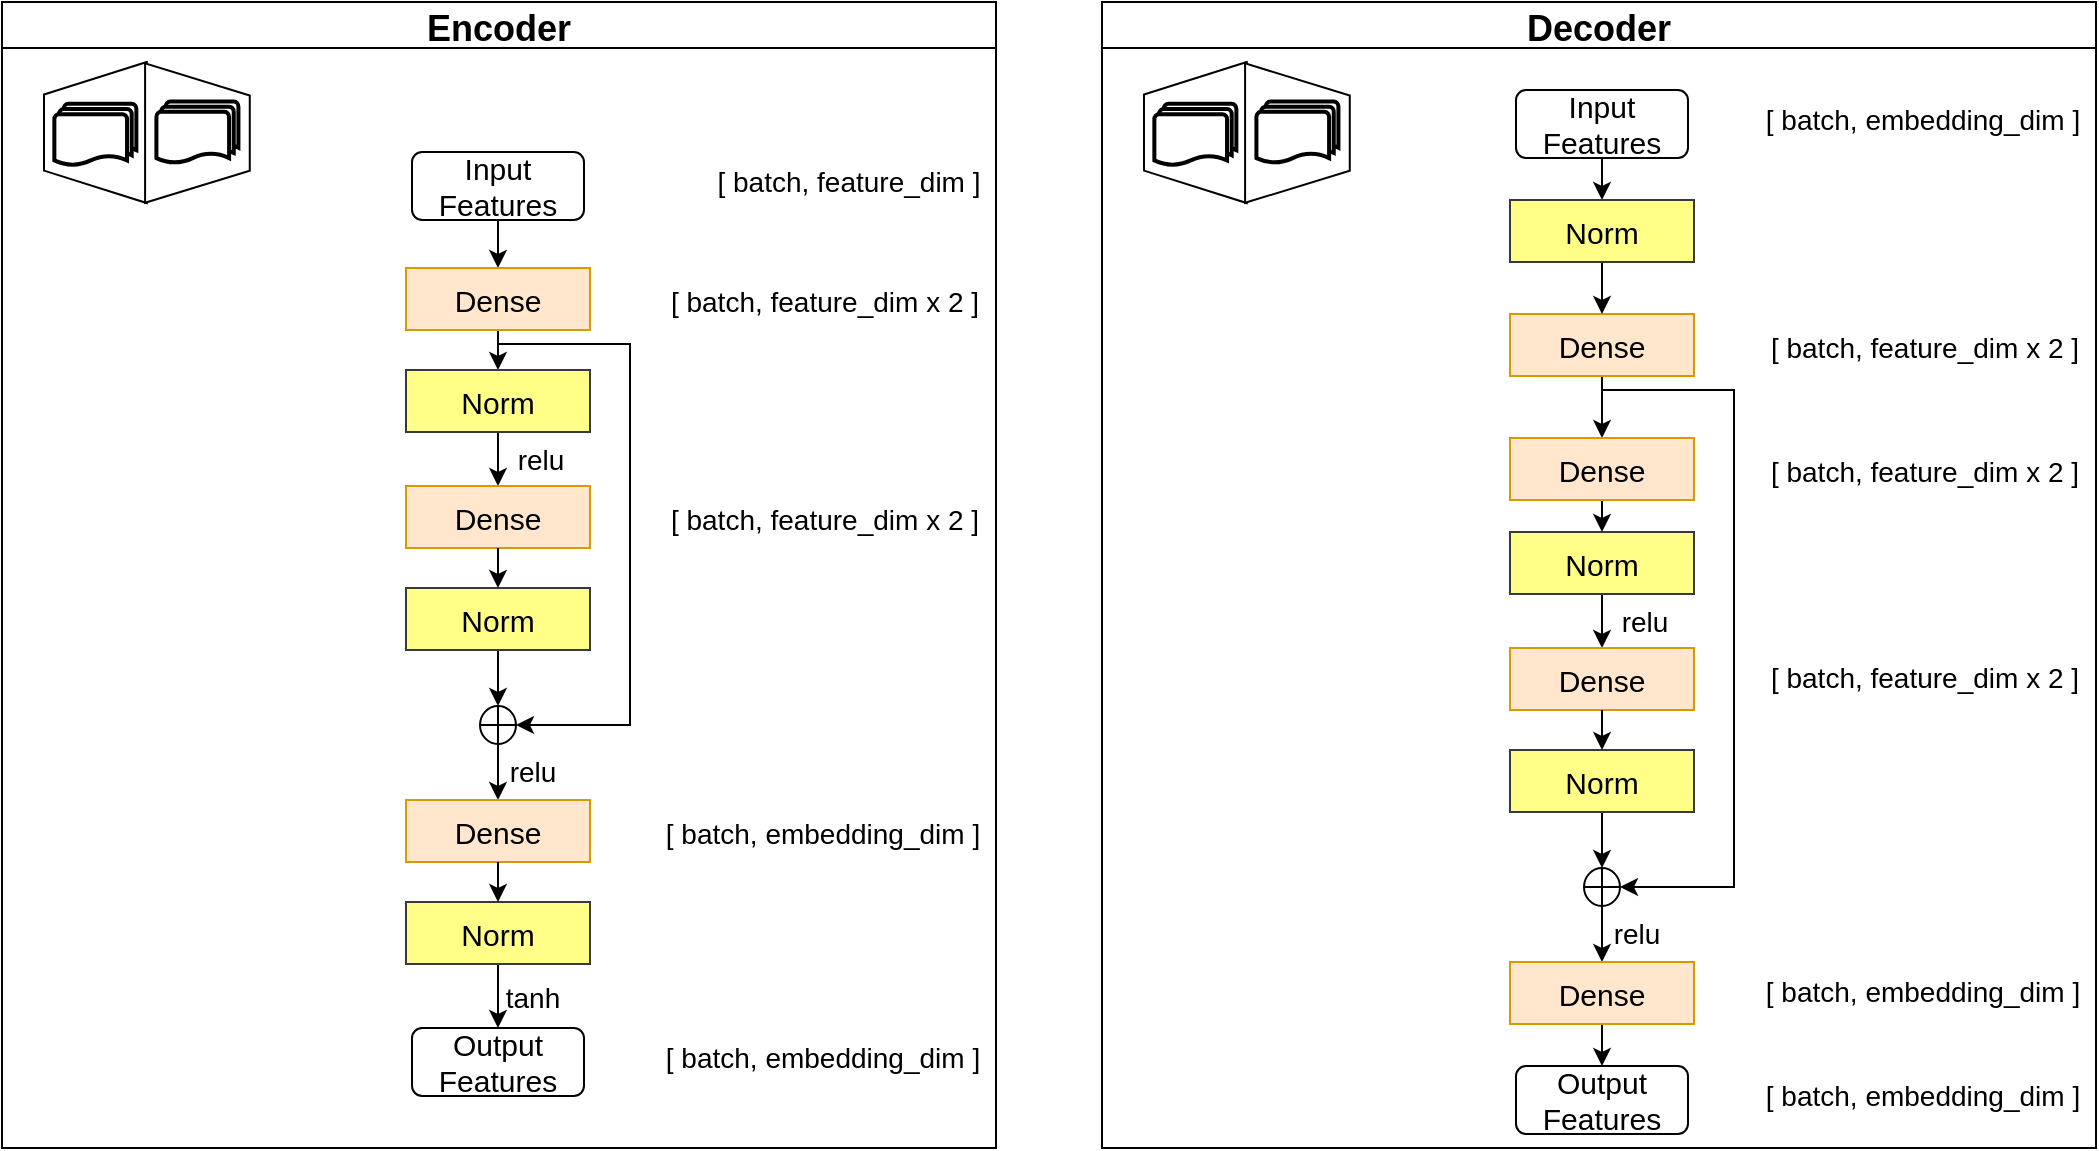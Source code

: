<mxfile version="20.0.4" type="github">
  <diagram id="Tw_fr7Q_Ql_QtxzpFWh8" name="Page-1">
    <mxGraphModel dx="1877" dy="370" grid="0" gridSize="10" guides="1" tooltips="1" connect="1" arrows="1" fold="1" page="0" pageScale="1" pageWidth="827" pageHeight="1169" math="0" shadow="0">
      <root>
        <mxCell id="0" />
        <mxCell id="1" parent="0" />
        <mxCell id="7VgIrMxXWwSLGJKAU25n-1" value="Encoder" style="swimlane;fontSize=18;" parent="1" vertex="1">
          <mxGeometry x="-207" y="557" width="497" height="573" as="geometry" />
        </mxCell>
        <mxCell id="7VgIrMxXWwSLGJKAU25n-96" value="" style="group" parent="7VgIrMxXWwSLGJKAU25n-1" vertex="1" connectable="0">
          <mxGeometry x="20.995" y="29.995" width="102.89" height="70.53" as="geometry" />
        </mxCell>
        <mxCell id="7VgIrMxXWwSLGJKAU25n-92" value="" style="verticalLabelPosition=middle;verticalAlign=middle;html=1;shape=trapezoid;perimeter=trapezoidPerimeter;whiteSpace=wrap;size=0.23;arcSize=10;flipV=1;labelPosition=center;align=center;rotation=90;fontSize=15;" parent="7VgIrMxXWwSLGJKAU25n-96" vertex="1">
          <mxGeometry x="-9.575" y="9.575" width="70.53" height="51.38" as="geometry" />
        </mxCell>
        <mxCell id="7VgIrMxXWwSLGJKAU25n-93" value="" style="strokeWidth=2;html=1;shape=mxgraph.flowchart.multi-document;whiteSpace=wrap;fontSize=15;" parent="7VgIrMxXWwSLGJKAU25n-96" vertex="1">
          <mxGeometry x="5.185" y="20.935" width="41" height="31" as="geometry" />
        </mxCell>
        <mxCell id="7VgIrMxXWwSLGJKAU25n-94" value="" style="verticalLabelPosition=middle;verticalAlign=middle;html=1;shape=trapezoid;perimeter=trapezoidPerimeter;whiteSpace=wrap;size=0.23;arcSize=10;flipV=1;labelPosition=center;align=center;rotation=-90;fontSize=15;" parent="7VgIrMxXWwSLGJKAU25n-96" vertex="1">
          <mxGeometry x="41.855" y="9.38" width="69.73" height="52.34" as="geometry" />
        </mxCell>
        <mxCell id="7VgIrMxXWwSLGJKAU25n-95" value="" style="strokeWidth=2;html=1;shape=mxgraph.flowchart.multi-document;whiteSpace=wrap;fontSize=15;" parent="7VgIrMxXWwSLGJKAU25n-96" vertex="1">
          <mxGeometry x="56.215" y="19.765" width="41" height="31" as="geometry" />
        </mxCell>
        <mxCell id="7VgIrMxXWwSLGJKAU25n-99" style="edgeStyle=orthogonalEdgeStyle;rounded=0;orthogonalLoop=1;jettySize=auto;html=1;exitX=0.5;exitY=1;exitDx=0;exitDy=0;entryX=0.5;entryY=0;entryDx=0;entryDy=0;fontSize=15;" parent="7VgIrMxXWwSLGJKAU25n-1" source="7VgIrMxXWwSLGJKAU25n-97" target="7VgIrMxXWwSLGJKAU25n-98" edge="1">
          <mxGeometry relative="1" as="geometry" />
        </mxCell>
        <mxCell id="7VgIrMxXWwSLGJKAU25n-97" value="&lt;font style=&quot;font-size: 15px;&quot;&gt;Input&lt;br&gt;Features&lt;/font&gt;" style="rounded=1;whiteSpace=wrap;html=1;" parent="7VgIrMxXWwSLGJKAU25n-1" vertex="1">
          <mxGeometry x="205" y="75" width="86" height="34" as="geometry" />
        </mxCell>
        <mxCell id="7VgIrMxXWwSLGJKAU25n-101" style="edgeStyle=orthogonalEdgeStyle;rounded=0;orthogonalLoop=1;jettySize=auto;html=1;exitX=0.5;exitY=1;exitDx=0;exitDy=0;entryX=0.5;entryY=0;entryDx=0;entryDy=0;fontSize=15;" parent="7VgIrMxXWwSLGJKAU25n-1" source="7VgIrMxXWwSLGJKAU25n-98" target="7VgIrMxXWwSLGJKAU25n-100" edge="1">
          <mxGeometry relative="1" as="geometry" />
        </mxCell>
        <mxCell id="BZtDcLYwUkccwT5Jb_dC-15" style="edgeStyle=orthogonalEdgeStyle;rounded=0;orthogonalLoop=1;jettySize=auto;html=1;exitX=0.5;exitY=1;exitDx=0;exitDy=0;entryX=1;entryY=0.5;entryDx=0;entryDy=0;" parent="7VgIrMxXWwSLGJKAU25n-1" source="7VgIrMxXWwSLGJKAU25n-98" target="BZtDcLYwUkccwT5Jb_dC-7" edge="1">
          <mxGeometry relative="1" as="geometry">
            <Array as="points">
              <mxPoint x="248" y="171" />
              <mxPoint x="314" y="171" />
              <mxPoint x="314" y="362" />
            </Array>
          </mxGeometry>
        </mxCell>
        <mxCell id="7VgIrMxXWwSLGJKAU25n-98" value="Dense" style="rounded=0;whiteSpace=wrap;html=1;fontSize=15;fillColor=#ffe6cc;strokeColor=#d79b00;" parent="7VgIrMxXWwSLGJKAU25n-1" vertex="1">
          <mxGeometry x="202" y="133" width="92" height="31" as="geometry" />
        </mxCell>
        <mxCell id="BZtDcLYwUkccwT5Jb_dC-5" style="edgeStyle=orthogonalEdgeStyle;rounded=0;orthogonalLoop=1;jettySize=auto;html=1;exitX=0.5;exitY=1;exitDx=0;exitDy=0;entryX=0.5;entryY=0;entryDx=0;entryDy=0;" parent="7VgIrMxXWwSLGJKAU25n-1" source="7VgIrMxXWwSLGJKAU25n-100" target="BZtDcLYwUkccwT5Jb_dC-3" edge="1">
          <mxGeometry relative="1" as="geometry" />
        </mxCell>
        <mxCell id="7VgIrMxXWwSLGJKAU25n-100" value="Norm" style="rounded=0;whiteSpace=wrap;html=1;fontSize=15;fillColor=#ffff88;strokeColor=#36393d;" parent="7VgIrMxXWwSLGJKAU25n-1" vertex="1">
          <mxGeometry x="202" y="184" width="92" height="31" as="geometry" />
        </mxCell>
        <mxCell id="BZtDcLYwUkccwT5Jb_dC-3" value="Dense" style="rounded=0;whiteSpace=wrap;html=1;fontSize=15;fillColor=#ffe6cc;strokeColor=#d79b00;" parent="7VgIrMxXWwSLGJKAU25n-1" vertex="1">
          <mxGeometry x="202" y="242" width="92" height="31" as="geometry" />
        </mxCell>
        <mxCell id="BZtDcLYwUkccwT5Jb_dC-8" style="edgeStyle=orthogonalEdgeStyle;rounded=0;orthogonalLoop=1;jettySize=auto;html=1;exitX=0.5;exitY=1;exitDx=0;exitDy=0;entryX=0.5;entryY=0;entryDx=0;entryDy=0;" parent="7VgIrMxXWwSLGJKAU25n-1" source="BZtDcLYwUkccwT5Jb_dC-4" target="BZtDcLYwUkccwT5Jb_dC-7" edge="1">
          <mxGeometry relative="1" as="geometry" />
        </mxCell>
        <mxCell id="BZtDcLYwUkccwT5Jb_dC-4" value="Norm" style="rounded=0;whiteSpace=wrap;html=1;fontSize=15;fillColor=#ffff88;strokeColor=#36393d;" parent="7VgIrMxXWwSLGJKAU25n-1" vertex="1">
          <mxGeometry x="202" y="293" width="92" height="31" as="geometry" />
        </mxCell>
        <mxCell id="BZtDcLYwUkccwT5Jb_dC-2" style="edgeStyle=orthogonalEdgeStyle;rounded=0;orthogonalLoop=1;jettySize=auto;html=1;exitX=0.5;exitY=1;exitDx=0;exitDy=0;entryX=0.5;entryY=0;entryDx=0;entryDy=0;fontSize=15;" parent="7VgIrMxXWwSLGJKAU25n-1" source="BZtDcLYwUkccwT5Jb_dC-3" target="BZtDcLYwUkccwT5Jb_dC-4" edge="1">
          <mxGeometry relative="1" as="geometry" />
        </mxCell>
        <mxCell id="BZtDcLYwUkccwT5Jb_dC-6" value="&lt;font style=&quot;font-size: 14px;&quot;&gt;relu&lt;/font&gt;" style="text;html=1;align=center;verticalAlign=middle;resizable=0;points=[];autosize=1;strokeColor=none;fillColor=none;" parent="7VgIrMxXWwSLGJKAU25n-1" vertex="1">
          <mxGeometry x="248" y="214" width="41" height="29" as="geometry" />
        </mxCell>
        <mxCell id="BZtDcLYwUkccwT5Jb_dC-13" style="edgeStyle=orthogonalEdgeStyle;rounded=0;orthogonalLoop=1;jettySize=auto;html=1;exitX=0.5;exitY=1;exitDx=0;exitDy=0;" parent="7VgIrMxXWwSLGJKAU25n-1" source="BZtDcLYwUkccwT5Jb_dC-7" target="BZtDcLYwUkccwT5Jb_dC-11" edge="1">
          <mxGeometry relative="1" as="geometry" />
        </mxCell>
        <mxCell id="BZtDcLYwUkccwT5Jb_dC-7" value="" style="shape=orEllipse;perimeter=ellipsePerimeter;whiteSpace=wrap;html=1;backgroundOutline=1;" parent="7VgIrMxXWwSLGJKAU25n-1" vertex="1">
          <mxGeometry x="239" y="352" width="18" height="19" as="geometry" />
        </mxCell>
        <mxCell id="BZtDcLYwUkccwT5Jb_dC-11" value="Dense" style="rounded=0;whiteSpace=wrap;html=1;fontSize=15;fillColor=#ffe6cc;strokeColor=#d79b00;" parent="7VgIrMxXWwSLGJKAU25n-1" vertex="1">
          <mxGeometry x="202" y="399" width="92" height="31" as="geometry" />
        </mxCell>
        <mxCell id="ONMY-ekj6MB2KkMMOICS-2" style="edgeStyle=orthogonalEdgeStyle;rounded=0;orthogonalLoop=1;jettySize=auto;html=1;exitX=0.5;exitY=1;exitDx=0;exitDy=0;entryX=0.5;entryY=0;entryDx=0;entryDy=0;" edge="1" parent="7VgIrMxXWwSLGJKAU25n-1" source="BZtDcLYwUkccwT5Jb_dC-12" target="ONMY-ekj6MB2KkMMOICS-1">
          <mxGeometry relative="1" as="geometry" />
        </mxCell>
        <mxCell id="BZtDcLYwUkccwT5Jb_dC-12" value="Norm" style="rounded=0;whiteSpace=wrap;html=1;fontSize=15;fillColor=#ffff88;strokeColor=#36393d;" parent="7VgIrMxXWwSLGJKAU25n-1" vertex="1">
          <mxGeometry x="202" y="450" width="92" height="31" as="geometry" />
        </mxCell>
        <mxCell id="BZtDcLYwUkccwT5Jb_dC-10" style="edgeStyle=orthogonalEdgeStyle;rounded=0;orthogonalLoop=1;jettySize=auto;html=1;exitX=0.5;exitY=1;exitDx=0;exitDy=0;entryX=0.5;entryY=0;entryDx=0;entryDy=0;fontSize=15;" parent="7VgIrMxXWwSLGJKAU25n-1" source="BZtDcLYwUkccwT5Jb_dC-11" target="BZtDcLYwUkccwT5Jb_dC-12" edge="1">
          <mxGeometry relative="1" as="geometry" />
        </mxCell>
        <mxCell id="BZtDcLYwUkccwT5Jb_dC-14" value="&lt;font style=&quot;font-size: 14px;&quot;&gt;relu&lt;/font&gt;" style="text;html=1;align=center;verticalAlign=middle;resizable=0;points=[];autosize=1;strokeColor=none;fillColor=none;" parent="7VgIrMxXWwSLGJKAU25n-1" vertex="1">
          <mxGeometry x="244" y="370" width="41" height="29" as="geometry" />
        </mxCell>
        <mxCell id="ONMY-ekj6MB2KkMMOICS-1" value="&lt;font style=&quot;font-size: 15px;&quot;&gt;Output&lt;br&gt;Features&lt;/font&gt;" style="rounded=1;whiteSpace=wrap;html=1;" vertex="1" parent="7VgIrMxXWwSLGJKAU25n-1">
          <mxGeometry x="205" y="513" width="86" height="34" as="geometry" />
        </mxCell>
        <mxCell id="ONMY-ekj6MB2KkMMOICS-3" value="&lt;font style=&quot;font-size: 14px;&quot;&gt;tanh&lt;/font&gt;" style="text;html=1;align=center;verticalAlign=middle;resizable=0;points=[];autosize=1;strokeColor=none;fillColor=none;" vertex="1" parent="7VgIrMxXWwSLGJKAU25n-1">
          <mxGeometry x="242" y="483" width="45" height="29" as="geometry" />
        </mxCell>
        <mxCell id="ONMY-ekj6MB2KkMMOICS-38" value="[ batch, feature_dim ]" style="text;html=1;align=center;verticalAlign=middle;resizable=0;points=[];autosize=1;strokeColor=none;fillColor=none;fontSize=14;" vertex="1" parent="7VgIrMxXWwSLGJKAU25n-1">
          <mxGeometry x="348" y="75" width="149" height="29" as="geometry" />
        </mxCell>
        <mxCell id="ONMY-ekj6MB2KkMMOICS-39" value="[ batch, feature_dim&amp;nbsp;x 2 ]" style="text;html=1;align=center;verticalAlign=middle;resizable=0;points=[];autosize=1;strokeColor=none;fillColor=none;fontSize=14;" vertex="1" parent="7VgIrMxXWwSLGJKAU25n-1">
          <mxGeometry x="325" y="135" width="172" height="29" as="geometry" />
        </mxCell>
        <mxCell id="ONMY-ekj6MB2KkMMOICS-40" value="[ batch, feature_dim&amp;nbsp;x 2 ]" style="text;html=1;align=center;verticalAlign=middle;resizable=0;points=[];autosize=1;strokeColor=none;fillColor=none;fontSize=14;" vertex="1" parent="7VgIrMxXWwSLGJKAU25n-1">
          <mxGeometry x="325" y="244" width="172" height="29" as="geometry" />
        </mxCell>
        <mxCell id="ONMY-ekj6MB2KkMMOICS-41" value="[ batch, embedding_dim ]" style="text;html=1;align=center;verticalAlign=middle;resizable=0;points=[];autosize=1;strokeColor=none;fillColor=none;fontSize=14;" vertex="1" parent="7VgIrMxXWwSLGJKAU25n-1">
          <mxGeometry x="322" y="401" width="175" height="29" as="geometry" />
        </mxCell>
        <mxCell id="ONMY-ekj6MB2KkMMOICS-44" value="[ batch, embedding_dim ]" style="text;html=1;align=center;verticalAlign=middle;resizable=0;points=[];autosize=1;strokeColor=none;fillColor=none;fontSize=14;" vertex="1" parent="7VgIrMxXWwSLGJKAU25n-1">
          <mxGeometry x="322" y="513.59" width="175" height="29" as="geometry" />
        </mxCell>
        <mxCell id="ONMY-ekj6MB2KkMMOICS-46" value="Decoder" style="swimlane;fontSize=18;" vertex="1" parent="1">
          <mxGeometry x="343" y="557" width="497" height="573" as="geometry" />
        </mxCell>
        <mxCell id="ONMY-ekj6MB2KkMMOICS-47" value="" style="group" vertex="1" connectable="0" parent="ONMY-ekj6MB2KkMMOICS-46">
          <mxGeometry x="20.995" y="29.995" width="102.89" height="70.53" as="geometry" />
        </mxCell>
        <mxCell id="ONMY-ekj6MB2KkMMOICS-48" value="" style="verticalLabelPosition=middle;verticalAlign=middle;html=1;shape=trapezoid;perimeter=trapezoidPerimeter;whiteSpace=wrap;size=0.23;arcSize=10;flipV=1;labelPosition=center;align=center;rotation=90;fontSize=15;" vertex="1" parent="ONMY-ekj6MB2KkMMOICS-47">
          <mxGeometry x="-9.575" y="9.575" width="70.53" height="51.38" as="geometry" />
        </mxCell>
        <mxCell id="ONMY-ekj6MB2KkMMOICS-49" value="" style="strokeWidth=2;html=1;shape=mxgraph.flowchart.multi-document;whiteSpace=wrap;fontSize=15;" vertex="1" parent="ONMY-ekj6MB2KkMMOICS-47">
          <mxGeometry x="5.185" y="20.935" width="41" height="31" as="geometry" />
        </mxCell>
        <mxCell id="ONMY-ekj6MB2KkMMOICS-50" value="" style="verticalLabelPosition=middle;verticalAlign=middle;html=1;shape=trapezoid;perimeter=trapezoidPerimeter;whiteSpace=wrap;size=0.23;arcSize=10;flipV=1;labelPosition=center;align=center;rotation=-90;fontSize=15;" vertex="1" parent="ONMY-ekj6MB2KkMMOICS-47">
          <mxGeometry x="41.855" y="9.38" width="69.73" height="52.34" as="geometry" />
        </mxCell>
        <mxCell id="ONMY-ekj6MB2KkMMOICS-51" value="" style="strokeWidth=2;html=1;shape=mxgraph.flowchart.multi-document;whiteSpace=wrap;fontSize=15;" vertex="1" parent="ONMY-ekj6MB2KkMMOICS-47">
          <mxGeometry x="56.215" y="19.765" width="41" height="31" as="geometry" />
        </mxCell>
        <mxCell id="ONMY-ekj6MB2KkMMOICS-80" style="edgeStyle=orthogonalEdgeStyle;rounded=0;orthogonalLoop=1;jettySize=auto;html=1;exitX=0.5;exitY=1;exitDx=0;exitDy=0;entryX=0.5;entryY=0;entryDx=0;entryDy=0;fontSize=14;endArrow=classic;endFill=1;" edge="1" parent="ONMY-ekj6MB2KkMMOICS-46" source="ONMY-ekj6MB2KkMMOICS-53" target="ONMY-ekj6MB2KkMMOICS-79">
          <mxGeometry relative="1" as="geometry" />
        </mxCell>
        <mxCell id="ONMY-ekj6MB2KkMMOICS-53" value="&lt;font style=&quot;font-size: 15px;&quot;&gt;Input&lt;br&gt;Features&lt;/font&gt;" style="rounded=1;whiteSpace=wrap;html=1;" vertex="1" parent="ONMY-ekj6MB2KkMMOICS-46">
          <mxGeometry x="207" y="44" width="86" height="34" as="geometry" />
        </mxCell>
        <mxCell id="ONMY-ekj6MB2KkMMOICS-55" style="edgeStyle=orthogonalEdgeStyle;rounded=0;orthogonalLoop=1;jettySize=auto;html=1;exitX=0.5;exitY=1;exitDx=0;exitDy=0;entryX=1;entryY=0.5;entryDx=0;entryDy=0;" edge="1" parent="ONMY-ekj6MB2KkMMOICS-46" source="ONMY-ekj6MB2KkMMOICS-56" target="ONMY-ekj6MB2KkMMOICS-65">
          <mxGeometry relative="1" as="geometry">
            <Array as="points">
              <mxPoint x="250" y="194" />
              <mxPoint x="316" y="194" />
              <mxPoint x="316" y="443" />
            </Array>
          </mxGeometry>
        </mxCell>
        <mxCell id="ONMY-ekj6MB2KkMMOICS-83" style="edgeStyle=orthogonalEdgeStyle;rounded=0;orthogonalLoop=1;jettySize=auto;html=1;exitX=0.5;exitY=1;exitDx=0;exitDy=0;entryX=0.5;entryY=0;entryDx=0;entryDy=0;fontSize=14;endArrow=classic;endFill=1;" edge="1" parent="ONMY-ekj6MB2KkMMOICS-46" source="ONMY-ekj6MB2KkMMOICS-56" target="ONMY-ekj6MB2KkMMOICS-82">
          <mxGeometry relative="1" as="geometry" />
        </mxCell>
        <mxCell id="ONMY-ekj6MB2KkMMOICS-56" value="Dense" style="rounded=0;whiteSpace=wrap;html=1;fontSize=15;fillColor=#ffe6cc;strokeColor=#d79b00;" vertex="1" parent="ONMY-ekj6MB2KkMMOICS-46">
          <mxGeometry x="204" y="156" width="92" height="31" as="geometry" />
        </mxCell>
        <mxCell id="ONMY-ekj6MB2KkMMOICS-57" style="edgeStyle=orthogonalEdgeStyle;rounded=0;orthogonalLoop=1;jettySize=auto;html=1;exitX=0.5;exitY=1;exitDx=0;exitDy=0;entryX=0.5;entryY=0;entryDx=0;entryDy=0;" edge="1" parent="ONMY-ekj6MB2KkMMOICS-46" source="ONMY-ekj6MB2KkMMOICS-58" target="ONMY-ekj6MB2KkMMOICS-59">
          <mxGeometry relative="1" as="geometry" />
        </mxCell>
        <mxCell id="ONMY-ekj6MB2KkMMOICS-58" value="Norm" style="rounded=0;whiteSpace=wrap;html=1;fontSize=15;fillColor=#ffff88;strokeColor=#36393d;" vertex="1" parent="ONMY-ekj6MB2KkMMOICS-46">
          <mxGeometry x="204" y="265" width="92" height="31" as="geometry" />
        </mxCell>
        <mxCell id="ONMY-ekj6MB2KkMMOICS-59" value="Dense" style="rounded=0;whiteSpace=wrap;html=1;fontSize=15;fillColor=#ffe6cc;strokeColor=#d79b00;" vertex="1" parent="ONMY-ekj6MB2KkMMOICS-46">
          <mxGeometry x="204" y="323" width="92" height="31" as="geometry" />
        </mxCell>
        <mxCell id="ONMY-ekj6MB2KkMMOICS-60" style="edgeStyle=orthogonalEdgeStyle;rounded=0;orthogonalLoop=1;jettySize=auto;html=1;exitX=0.5;exitY=1;exitDx=0;exitDy=0;entryX=0.5;entryY=0;entryDx=0;entryDy=0;" edge="1" parent="ONMY-ekj6MB2KkMMOICS-46" source="ONMY-ekj6MB2KkMMOICS-61" target="ONMY-ekj6MB2KkMMOICS-65">
          <mxGeometry relative="1" as="geometry" />
        </mxCell>
        <mxCell id="ONMY-ekj6MB2KkMMOICS-61" value="Norm" style="rounded=0;whiteSpace=wrap;html=1;fontSize=15;fillColor=#ffff88;strokeColor=#36393d;" vertex="1" parent="ONMY-ekj6MB2KkMMOICS-46">
          <mxGeometry x="204" y="374" width="92" height="31" as="geometry" />
        </mxCell>
        <mxCell id="ONMY-ekj6MB2KkMMOICS-62" style="edgeStyle=orthogonalEdgeStyle;rounded=0;orthogonalLoop=1;jettySize=auto;html=1;exitX=0.5;exitY=1;exitDx=0;exitDy=0;entryX=0.5;entryY=0;entryDx=0;entryDy=0;fontSize=15;" edge="1" parent="ONMY-ekj6MB2KkMMOICS-46" source="ONMY-ekj6MB2KkMMOICS-59" target="ONMY-ekj6MB2KkMMOICS-61">
          <mxGeometry relative="1" as="geometry" />
        </mxCell>
        <mxCell id="ONMY-ekj6MB2KkMMOICS-63" value="&lt;font style=&quot;font-size: 14px;&quot;&gt;relu&lt;/font&gt;" style="text;html=1;align=center;verticalAlign=middle;resizable=0;points=[];autosize=1;strokeColor=none;fillColor=none;" vertex="1" parent="ONMY-ekj6MB2KkMMOICS-46">
          <mxGeometry x="250" y="295" width="41" height="29" as="geometry" />
        </mxCell>
        <mxCell id="ONMY-ekj6MB2KkMMOICS-64" style="edgeStyle=orthogonalEdgeStyle;rounded=0;orthogonalLoop=1;jettySize=auto;html=1;exitX=0.5;exitY=1;exitDx=0;exitDy=0;" edge="1" parent="ONMY-ekj6MB2KkMMOICS-46" source="ONMY-ekj6MB2KkMMOICS-65" target="ONMY-ekj6MB2KkMMOICS-66">
          <mxGeometry relative="1" as="geometry" />
        </mxCell>
        <mxCell id="ONMY-ekj6MB2KkMMOICS-65" value="" style="shape=orEllipse;perimeter=ellipsePerimeter;whiteSpace=wrap;html=1;backgroundOutline=1;" vertex="1" parent="ONMY-ekj6MB2KkMMOICS-46">
          <mxGeometry x="241" y="433" width="18" height="19" as="geometry" />
        </mxCell>
        <mxCell id="ONMY-ekj6MB2KkMMOICS-86" style="edgeStyle=orthogonalEdgeStyle;rounded=0;orthogonalLoop=1;jettySize=auto;html=1;exitX=0.5;exitY=1;exitDx=0;exitDy=0;entryX=0.5;entryY=0;entryDx=0;entryDy=0;fontSize=14;endArrow=classic;endFill=1;" edge="1" parent="ONMY-ekj6MB2KkMMOICS-46" source="ONMY-ekj6MB2KkMMOICS-66" target="ONMY-ekj6MB2KkMMOICS-71">
          <mxGeometry relative="1" as="geometry" />
        </mxCell>
        <mxCell id="ONMY-ekj6MB2KkMMOICS-66" value="Dense" style="rounded=0;whiteSpace=wrap;html=1;fontSize=15;fillColor=#ffe6cc;strokeColor=#d79b00;" vertex="1" parent="ONMY-ekj6MB2KkMMOICS-46">
          <mxGeometry x="204" y="480" width="92" height="31" as="geometry" />
        </mxCell>
        <mxCell id="ONMY-ekj6MB2KkMMOICS-70" value="&lt;font style=&quot;font-size: 14px;&quot;&gt;relu&lt;/font&gt;" style="text;html=1;align=center;verticalAlign=middle;resizable=0;points=[];autosize=1;strokeColor=none;fillColor=none;" vertex="1" parent="ONMY-ekj6MB2KkMMOICS-46">
          <mxGeometry x="246" y="451" width="41" height="29" as="geometry" />
        </mxCell>
        <mxCell id="ONMY-ekj6MB2KkMMOICS-71" value="&lt;font style=&quot;font-size: 15px;&quot;&gt;Output&lt;br&gt;Features&lt;/font&gt;" style="rounded=1;whiteSpace=wrap;html=1;" vertex="1" parent="ONMY-ekj6MB2KkMMOICS-46">
          <mxGeometry x="207" y="532" width="86" height="34" as="geometry" />
        </mxCell>
        <mxCell id="ONMY-ekj6MB2KkMMOICS-73" value="[ batch, embedding_dim&amp;nbsp;]" style="text;html=1;align=center;verticalAlign=middle;resizable=0;points=[];autosize=1;strokeColor=none;fillColor=none;fontSize=14;" vertex="1" parent="ONMY-ekj6MB2KkMMOICS-46">
          <mxGeometry x="322" y="44" width="175" height="29" as="geometry" />
        </mxCell>
        <mxCell id="ONMY-ekj6MB2KkMMOICS-74" value="[ batch, feature_dim&amp;nbsp;x 2 ]" style="text;html=1;align=center;verticalAlign=middle;resizable=0;points=[];autosize=1;strokeColor=none;fillColor=none;fontSize=14;" vertex="1" parent="ONMY-ekj6MB2KkMMOICS-46">
          <mxGeometry x="325" y="158" width="172" height="29" as="geometry" />
        </mxCell>
        <mxCell id="ONMY-ekj6MB2KkMMOICS-75" value="[ batch, feature_dim&amp;nbsp;x 2 ]" style="text;html=1;align=center;verticalAlign=middle;resizable=0;points=[];autosize=1;strokeColor=none;fillColor=none;fontSize=14;" vertex="1" parent="ONMY-ekj6MB2KkMMOICS-46">
          <mxGeometry x="325" y="323" width="172" height="29" as="geometry" />
        </mxCell>
        <mxCell id="ONMY-ekj6MB2KkMMOICS-76" value="[ batch, embedding_dim ]" style="text;html=1;align=center;verticalAlign=middle;resizable=0;points=[];autosize=1;strokeColor=none;fillColor=none;fontSize=14;" vertex="1" parent="ONMY-ekj6MB2KkMMOICS-46">
          <mxGeometry x="322" y="480" width="175" height="29" as="geometry" />
        </mxCell>
        <mxCell id="ONMY-ekj6MB2KkMMOICS-77" value="[ batch, embedding_dim ]" style="text;html=1;align=center;verticalAlign=middle;resizable=0;points=[];autosize=1;strokeColor=none;fillColor=none;fontSize=14;" vertex="1" parent="ONMY-ekj6MB2KkMMOICS-46">
          <mxGeometry x="322" y="532" width="175" height="29" as="geometry" />
        </mxCell>
        <mxCell id="ONMY-ekj6MB2KkMMOICS-81" style="edgeStyle=orthogonalEdgeStyle;rounded=0;orthogonalLoop=1;jettySize=auto;html=1;exitX=0.5;exitY=1;exitDx=0;exitDy=0;entryX=0.5;entryY=0;entryDx=0;entryDy=0;fontSize=14;endArrow=classic;endFill=1;" edge="1" parent="ONMY-ekj6MB2KkMMOICS-46" source="ONMY-ekj6MB2KkMMOICS-79" target="ONMY-ekj6MB2KkMMOICS-56">
          <mxGeometry relative="1" as="geometry" />
        </mxCell>
        <mxCell id="ONMY-ekj6MB2KkMMOICS-79" value="Norm" style="rounded=0;whiteSpace=wrap;html=1;fontSize=15;fillColor=#ffff88;strokeColor=#36393d;" vertex="1" parent="ONMY-ekj6MB2KkMMOICS-46">
          <mxGeometry x="204" y="99" width="92" height="31" as="geometry" />
        </mxCell>
        <mxCell id="ONMY-ekj6MB2KkMMOICS-84" style="edgeStyle=orthogonalEdgeStyle;rounded=0;orthogonalLoop=1;jettySize=auto;html=1;exitX=0.5;exitY=1;exitDx=0;exitDy=0;entryX=0.5;entryY=0;entryDx=0;entryDy=0;fontSize=14;endArrow=classic;endFill=1;" edge="1" parent="ONMY-ekj6MB2KkMMOICS-46" source="ONMY-ekj6MB2KkMMOICS-82" target="ONMY-ekj6MB2KkMMOICS-58">
          <mxGeometry relative="1" as="geometry" />
        </mxCell>
        <mxCell id="ONMY-ekj6MB2KkMMOICS-82" value="Dense" style="rounded=0;whiteSpace=wrap;html=1;fontSize=15;fillColor=#ffe6cc;strokeColor=#d79b00;" vertex="1" parent="ONMY-ekj6MB2KkMMOICS-46">
          <mxGeometry x="204" y="218" width="92" height="31" as="geometry" />
        </mxCell>
        <mxCell id="ONMY-ekj6MB2KkMMOICS-85" value="[ batch, feature_dim&amp;nbsp;x 2 ]" style="text;html=1;align=center;verticalAlign=middle;resizable=0;points=[];autosize=1;strokeColor=none;fillColor=none;fontSize=14;" vertex="1" parent="ONMY-ekj6MB2KkMMOICS-46">
          <mxGeometry x="325" y="220" width="172" height="29" as="geometry" />
        </mxCell>
      </root>
    </mxGraphModel>
  </diagram>
</mxfile>
